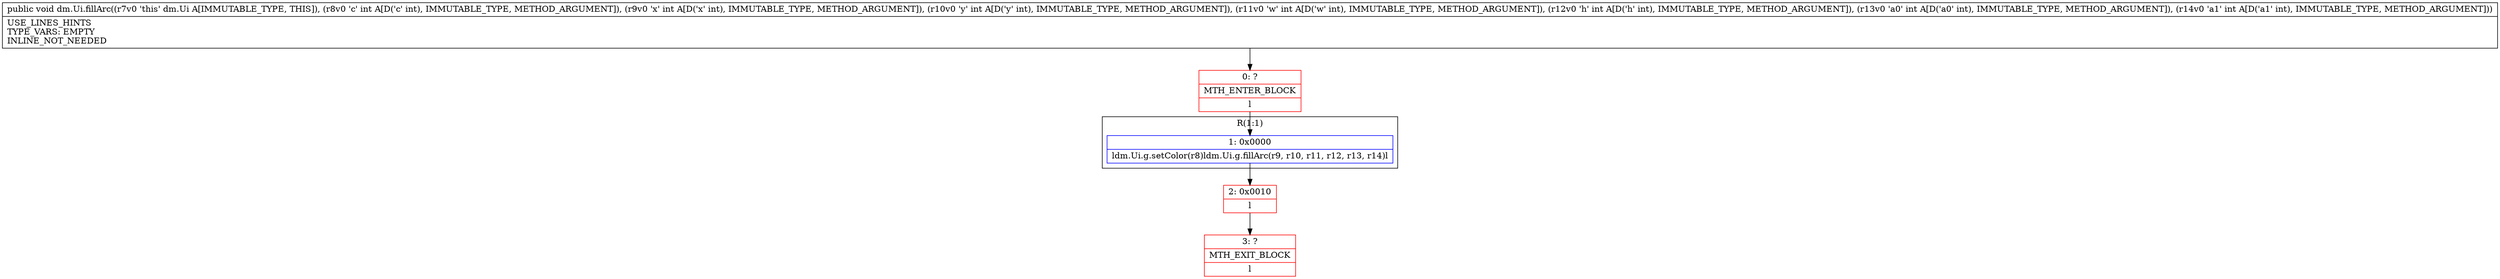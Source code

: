 digraph "CFG fordm.Ui.fillArc(IIIIIII)V" {
subgraph cluster_Region_1138469255 {
label = "R(1:1)";
node [shape=record,color=blue];
Node_1 [shape=record,label="{1\:\ 0x0000|ldm.Ui.g.setColor(r8)ldm.Ui.g.fillArc(r9, r10, r11, r12, r13, r14)l}"];
}
Node_0 [shape=record,color=red,label="{0\:\ ?|MTH_ENTER_BLOCK\l|l}"];
Node_2 [shape=record,color=red,label="{2\:\ 0x0010|l}"];
Node_3 [shape=record,color=red,label="{3\:\ ?|MTH_EXIT_BLOCK\l|l}"];
MethodNode[shape=record,label="{public void dm.Ui.fillArc((r7v0 'this' dm.Ui A[IMMUTABLE_TYPE, THIS]), (r8v0 'c' int A[D('c' int), IMMUTABLE_TYPE, METHOD_ARGUMENT]), (r9v0 'x' int A[D('x' int), IMMUTABLE_TYPE, METHOD_ARGUMENT]), (r10v0 'y' int A[D('y' int), IMMUTABLE_TYPE, METHOD_ARGUMENT]), (r11v0 'w' int A[D('w' int), IMMUTABLE_TYPE, METHOD_ARGUMENT]), (r12v0 'h' int A[D('h' int), IMMUTABLE_TYPE, METHOD_ARGUMENT]), (r13v0 'a0' int A[D('a0' int), IMMUTABLE_TYPE, METHOD_ARGUMENT]), (r14v0 'a1' int A[D('a1' int), IMMUTABLE_TYPE, METHOD_ARGUMENT]))  | USE_LINES_HINTS\lTYPE_VARS: EMPTY\lINLINE_NOT_NEEDED\l}"];
MethodNode -> Node_0;
Node_1 -> Node_2;
Node_0 -> Node_1;
Node_2 -> Node_3;
}

